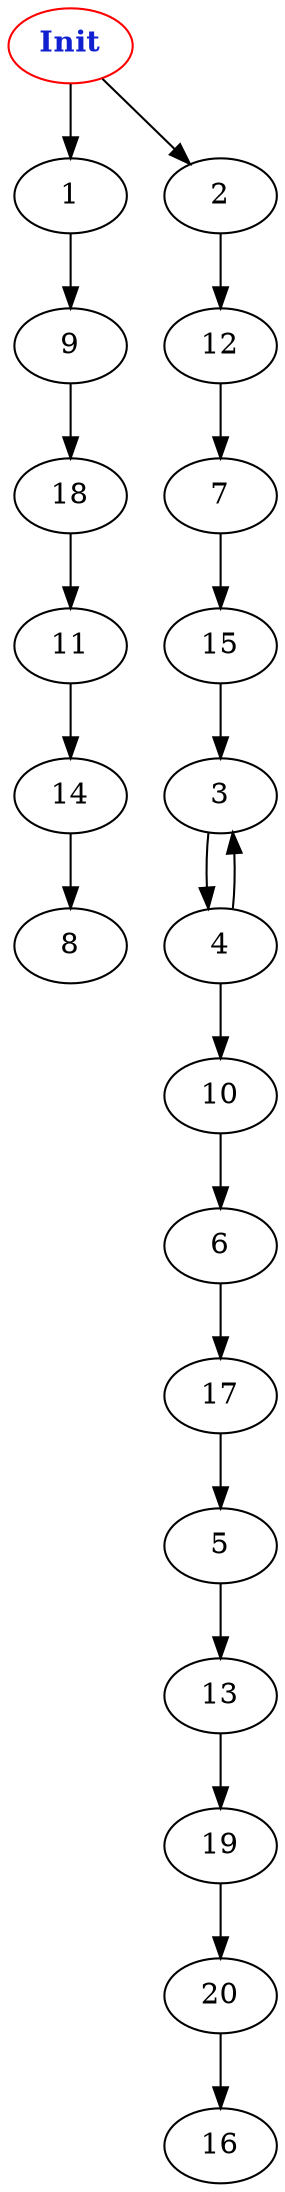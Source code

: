 digraph "Perturbed Net Graph with 21 nodes" {
edge ["class"="link-class"]
"0" ["color"="red","label"=<<b>Init</b>>,"fontcolor"="#1020d0"]
"0" -> "1" ["weight"="2.0"]
"0" -> "2" ["weight"="1.0"]
"1" -> "9" ["weight"="2.0"]
"2" -> "12" ["weight"="1.0"]
"5" -> "13" ["weight"="9.0"]
"13" -> "19" ["weight"="4.0"]
"10" -> "6" ["weight"="2.0"]
"6" -> "17" ["weight"="4.0"]
"17" -> "5" ["weight"="8.0"]
"14" -> "8" ["weight"="1.0"]
"20" -> "16" ["weight"="1.0"]
"9" -> "18" ["weight"="1.0"]
"18" -> "11" ["weight"="1.0"]
"19" -> "20" ["weight"="3.0"]
"12" -> "7" ["weight"="9.0"]
"7" -> "15" ["weight"="1.0"]
"15" -> "3" ["weight"="3.0"]
"3" -> "4" ["weight"="5.0"]
"4" -> "10" ["weight"="2.0"]
"4" -> "3" ["weight"="7.0"]
"11" -> "14" ["weight"="4.0"]
}